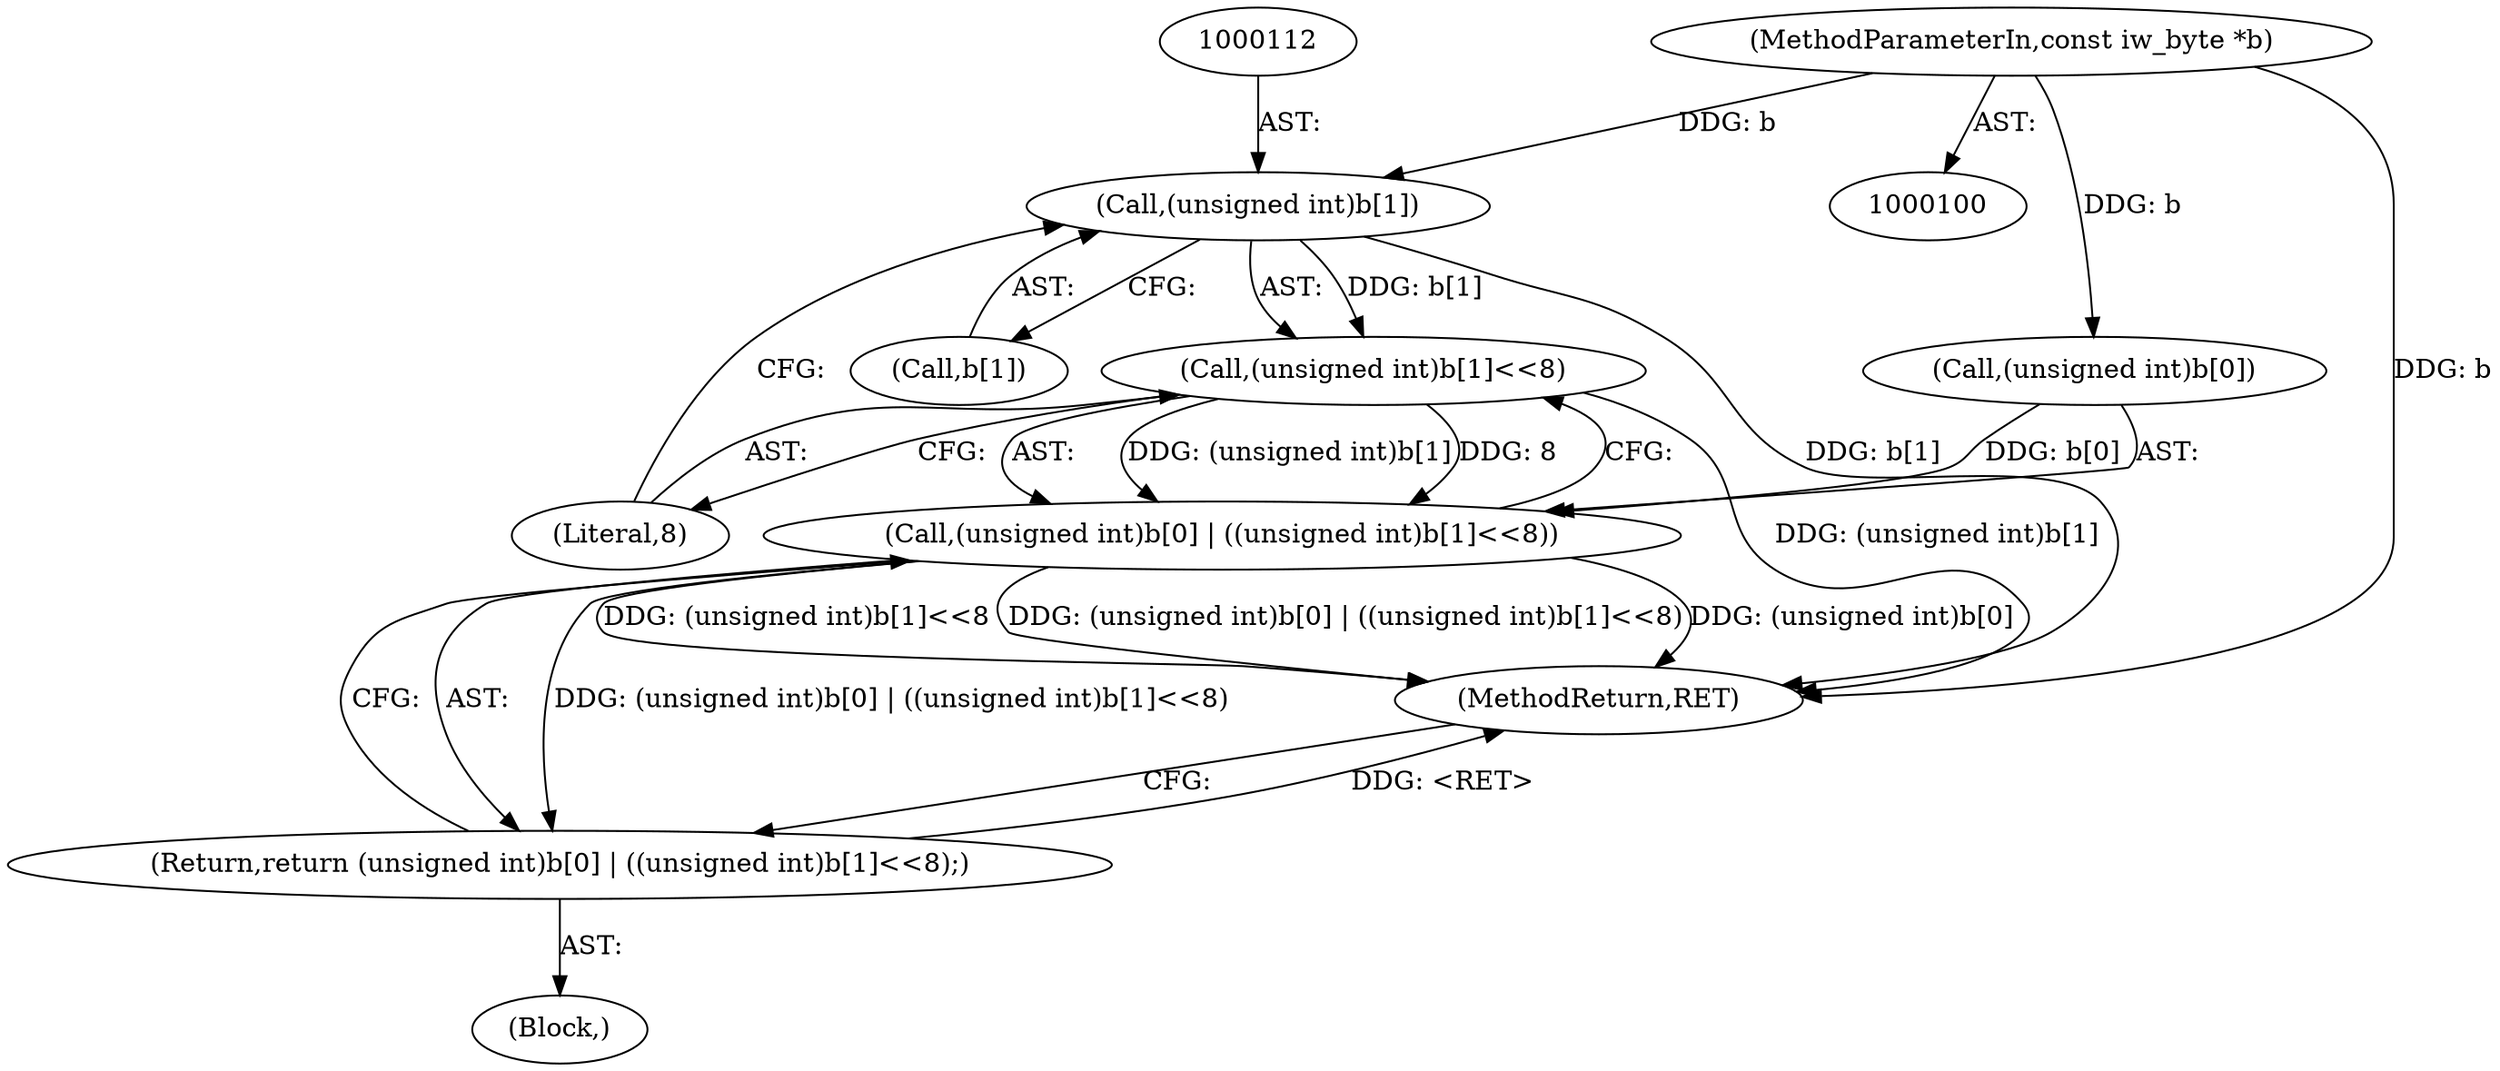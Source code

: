 digraph "0_imageworsener_a00183107d4b84bc8a714290e824ca9c68dac738_3@array" {
"1000111" [label="(Call,(unsigned int)b[1])"];
"1000101" [label="(MethodParameterIn,const iw_byte *b)"];
"1000110" [label="(Call,(unsigned int)b[1]<<8)"];
"1000104" [label="(Call,(unsigned int)b[0] | ((unsigned int)b[1]<<8))"];
"1000103" [label="(Return,return (unsigned int)b[0] | ((unsigned int)b[1]<<8);)"];
"1000116" [label="(Literal,8)"];
"1000117" [label="(MethodReturn,RET)"];
"1000105" [label="(Call,(unsigned int)b[0])"];
"1000110" [label="(Call,(unsigned int)b[1]<<8)"];
"1000101" [label="(MethodParameterIn,const iw_byte *b)"];
"1000102" [label="(Block,)"];
"1000103" [label="(Return,return (unsigned int)b[0] | ((unsigned int)b[1]<<8);)"];
"1000111" [label="(Call,(unsigned int)b[1])"];
"1000104" [label="(Call,(unsigned int)b[0] | ((unsigned int)b[1]<<8))"];
"1000113" [label="(Call,b[1])"];
"1000111" -> "1000110"  [label="AST: "];
"1000111" -> "1000113"  [label="CFG: "];
"1000112" -> "1000111"  [label="AST: "];
"1000113" -> "1000111"  [label="AST: "];
"1000116" -> "1000111"  [label="CFG: "];
"1000111" -> "1000117"  [label="DDG: b[1]"];
"1000111" -> "1000110"  [label="DDG: b[1]"];
"1000101" -> "1000111"  [label="DDG: b"];
"1000101" -> "1000100"  [label="AST: "];
"1000101" -> "1000117"  [label="DDG: b"];
"1000101" -> "1000105"  [label="DDG: b"];
"1000110" -> "1000104"  [label="AST: "];
"1000110" -> "1000116"  [label="CFG: "];
"1000116" -> "1000110"  [label="AST: "];
"1000104" -> "1000110"  [label="CFG: "];
"1000110" -> "1000117"  [label="DDG: (unsigned int)b[1]"];
"1000110" -> "1000104"  [label="DDG: (unsigned int)b[1]"];
"1000110" -> "1000104"  [label="DDG: 8"];
"1000104" -> "1000103"  [label="AST: "];
"1000105" -> "1000104"  [label="AST: "];
"1000103" -> "1000104"  [label="CFG: "];
"1000104" -> "1000117"  [label="DDG: (unsigned int)b[0] | ((unsigned int)b[1]<<8)"];
"1000104" -> "1000117"  [label="DDG: (unsigned int)b[0]"];
"1000104" -> "1000117"  [label="DDG: (unsigned int)b[1]<<8"];
"1000104" -> "1000103"  [label="DDG: (unsigned int)b[0] | ((unsigned int)b[1]<<8)"];
"1000105" -> "1000104"  [label="DDG: b[0]"];
"1000103" -> "1000102"  [label="AST: "];
"1000117" -> "1000103"  [label="CFG: "];
"1000103" -> "1000117"  [label="DDG: <RET>"];
}
